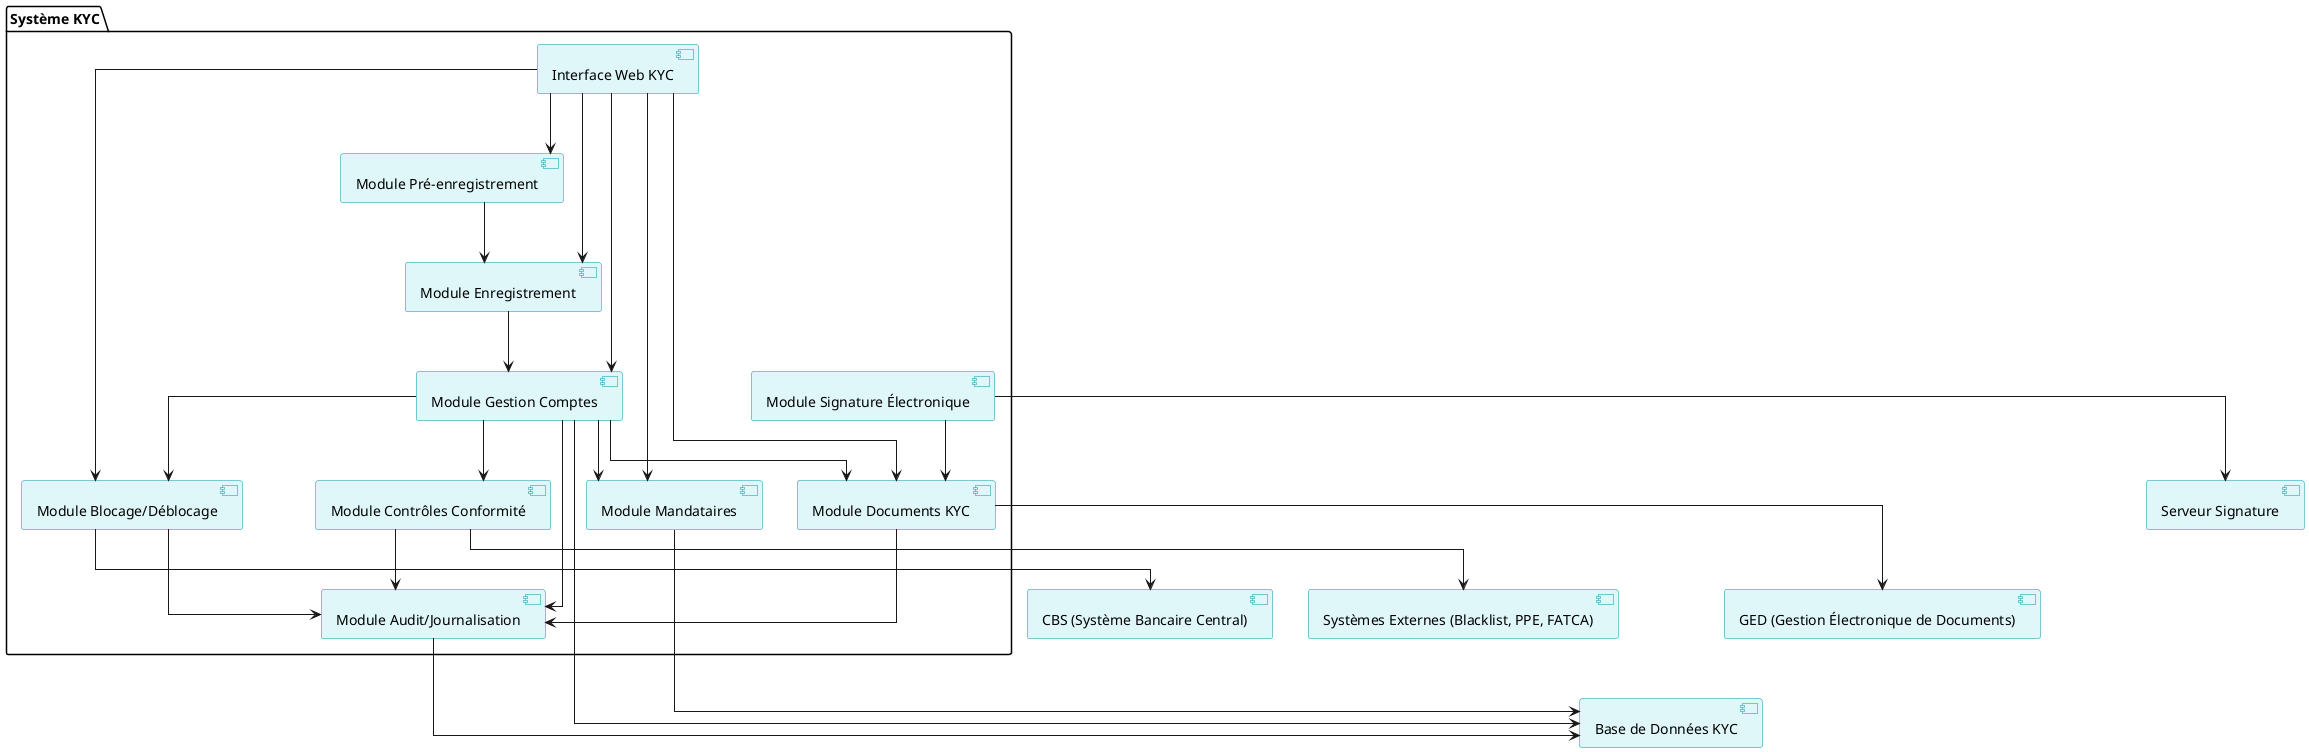 @startuml DiagrammeComposantsKYC
skinparam component {
    BackgroundColor #E0F7FA
    BorderColor #0097A7
}
skinparam linetype ortho

package "Système KYC" {
    [Interface Web KYC] as Web
    [Module Pré-enregistrement] as Preenr
    [Module Enregistrement] as Enr
    [Module Gestion Comptes] as Comptes
    [Module Mandataires] as Mandat
    [Module Blocage/Déblocage] as Blocage
    [Module Contrôles Conformité] as Controle
    [Module Signature Électronique] as Signature
    [Module Documents KYC] as Docs
    [Module Audit/Journalisation] as Audit
}

[Base de Données KYC] as DB
[GED (Gestion Électronique de Documents)] as GED
[CBS (Système Bancaire Central)] as CBS
[Systèmes Externes (Blacklist, PPE, FATCA)] as EXT
[Serveur Signature] as SIG

Web --> Preenr
Web --> Enr
Web --> Comptes
Web --> Mandat
Web --> Blocage
Web --> Docs

Preenr --> Enr
Enr --> Comptes
Comptes --> Blocage
Comptes --> Mandat
Comptes --> Controle
Comptes --> Docs
Comptes --> Audit

Blocage --> CBS
Blocage --> Audit

Controle --> EXT
Controle --> Audit

Docs --> GED
Docs --> Audit

Signature --> SIG
Signature --> Docs

Comptes --> DB
Mandat --> DB
Audit --> DB

@enduml